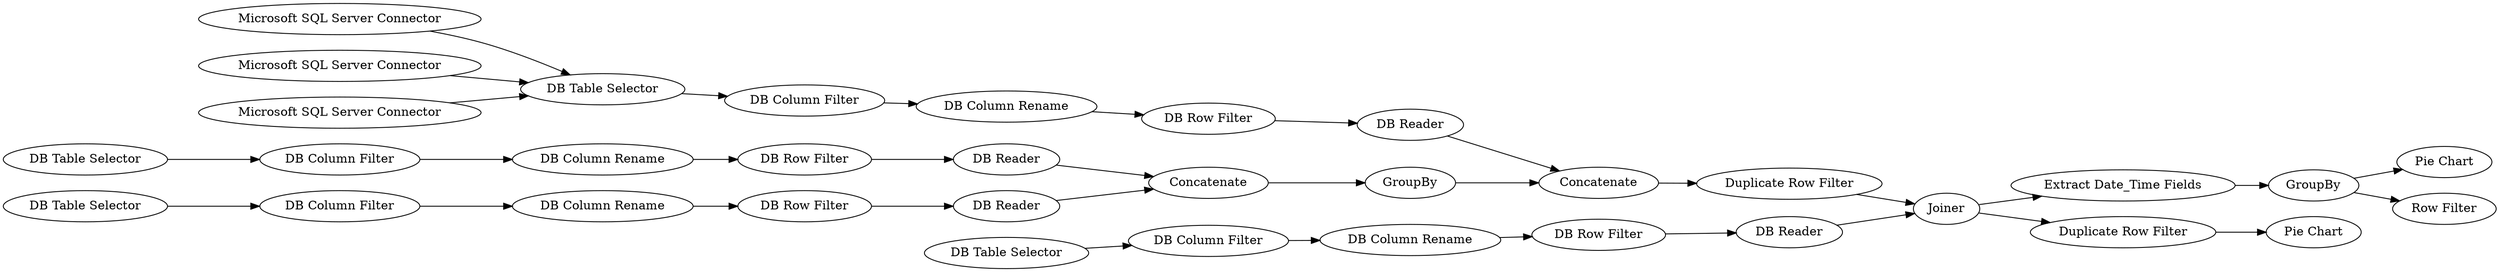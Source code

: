digraph {
	44 -> 43
	34 -> 49
	21 -> 22
	2 -> 17
	47 -> 23
	20 -> 31
	1 -> 17
	37 -> 41
	40 -> 37
	25 -> 48
	29 -> 32
	17 -> 18
	39 -> 38
	44 -> 45
	33 -> 34
	23 -> 30
	35 -> 36
	30 -> 29
	24 -> 25
	36 -> 37
	48 -> 26
	31 -> 40
	37 -> 39
	22 -> 47
	19 -> 20
	3 -> 17
	32 -> 31
	49 -> 35
	26 -> 28
	18 -> 46
	46 -> 19
	41 -> 44
	28 -> 29
	45 [label="Row Filter"]
	18 [label="DB Column Filter"]
	21 [label="DB Table Selector"]
	26 [label="DB Row Filter"]
	17 [label="DB Table Selector"]
	3 [label="Microsoft SQL Server Connector"]
	19 [label="DB Row Filter"]
	24 [label="DB Table Selector"]
	49 [label="DB Column Rename"]
	41 [label="Extract Date_Time Fields"]
	31 [label=Concatenate]
	25 [label="DB Column Filter"]
	48 [label="DB Column Rename"]
	30 [label="DB Reader"]
	1 [label="Microsoft SQL Server Connector"]
	22 [label="DB Column Filter"]
	28 [label="DB Reader"]
	23 [label="DB Row Filter"]
	47 [label="DB Column Rename"]
	38 [label="Pie Chart"]
	20 [label="DB Reader"]
	35 [label="DB Row Filter"]
	44 [label=GroupBy]
	34 [label="DB Column Filter"]
	43 [label="Pie Chart"]
	29 [label=Concatenate]
	36 [label="DB Reader"]
	46 [label="DB Column Rename"]
	40 [label="Duplicate Row Filter"]
	39 [label="Duplicate Row Filter"]
	33 [label="DB Table Selector"]
	32 [label=GroupBy]
	2 [label="Microsoft SQL Server Connector"]
	37 [label=Joiner]
	rankdir=LR
}
